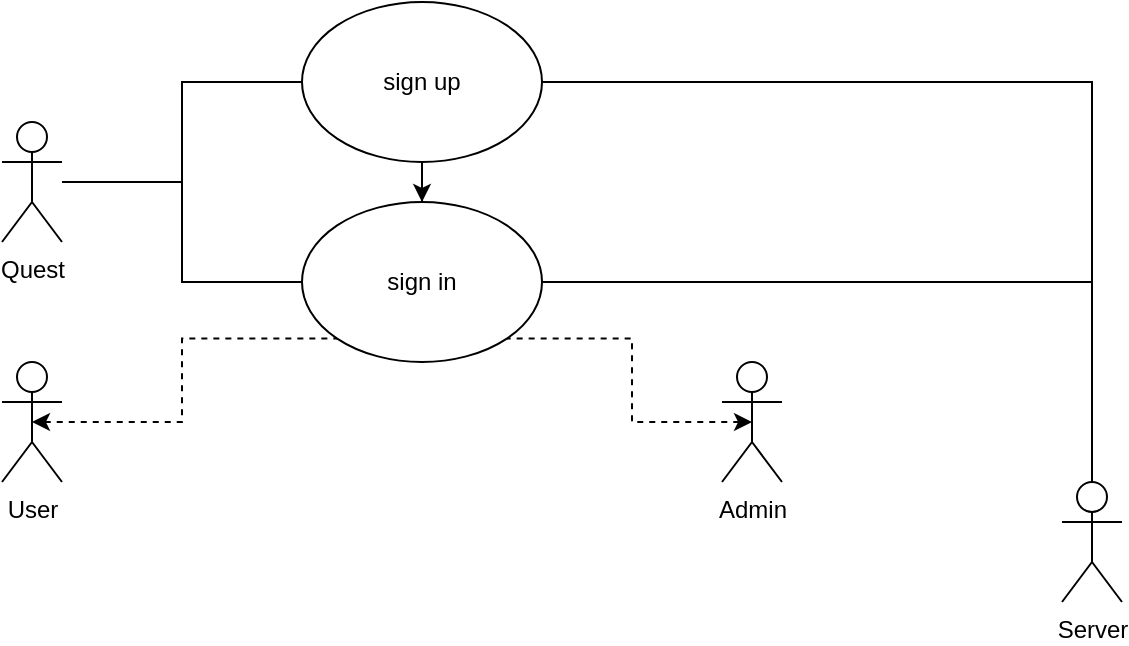 <mxfile version="24.7.17">
  <diagram name="Страница — 1" id="BpKFAWnlAb8OdltTxyLQ">
    <mxGraphModel dx="794" dy="422" grid="1" gridSize="10" guides="1" tooltips="1" connect="1" arrows="1" fold="1" page="1" pageScale="1" pageWidth="827" pageHeight="1169" math="0" shadow="0">
      <root>
        <mxCell id="0" />
        <mxCell id="1" parent="0" />
        <mxCell id="UnL7bpIbRbanb6nbNbBb-1" value="Quest" style="shape=umlActor;verticalLabelPosition=bottom;verticalAlign=top;html=1;outlineConnect=0;" vertex="1" parent="1">
          <mxGeometry x="100" y="70" width="30" height="60" as="geometry" />
        </mxCell>
        <mxCell id="UnL7bpIbRbanb6nbNbBb-20" style="edgeStyle=orthogonalEdgeStyle;rounded=0;orthogonalLoop=1;jettySize=auto;html=1;exitX=0.5;exitY=0.5;exitDx=0;exitDy=0;exitPerimeter=0;entryX=0;entryY=1;entryDx=0;entryDy=0;startArrow=classic;startFill=1;endArrow=none;endFill=0;dashed=1;" edge="1" parent="1" source="UnL7bpIbRbanb6nbNbBb-2" target="UnL7bpIbRbanb6nbNbBb-10">
          <mxGeometry relative="1" as="geometry" />
        </mxCell>
        <mxCell id="UnL7bpIbRbanb6nbNbBb-2" value="User" style="shape=umlActor;verticalLabelPosition=bottom;verticalAlign=top;html=1;outlineConnect=0;" vertex="1" parent="1">
          <mxGeometry x="100" y="190" width="30" height="60" as="geometry" />
        </mxCell>
        <mxCell id="UnL7bpIbRbanb6nbNbBb-21" style="edgeStyle=orthogonalEdgeStyle;rounded=0;orthogonalLoop=1;jettySize=auto;html=1;exitX=0.5;exitY=0.5;exitDx=0;exitDy=0;exitPerimeter=0;entryX=1;entryY=1;entryDx=0;entryDy=0;startArrow=classic;startFill=1;endArrow=none;endFill=0;dashed=1;" edge="1" parent="1" source="UnL7bpIbRbanb6nbNbBb-3" target="UnL7bpIbRbanb6nbNbBb-10">
          <mxGeometry relative="1" as="geometry" />
        </mxCell>
        <mxCell id="UnL7bpIbRbanb6nbNbBb-3" value="Admin" style="shape=umlActor;verticalLabelPosition=bottom;verticalAlign=top;html=1;outlineConnect=0;" vertex="1" parent="1">
          <mxGeometry x="460" y="190" width="30" height="60" as="geometry" />
        </mxCell>
        <mxCell id="UnL7bpIbRbanb6nbNbBb-11" value="" style="edgeStyle=orthogonalEdgeStyle;rounded=0;orthogonalLoop=1;jettySize=auto;html=1;startArrow=none;startFill=0;endArrow=none;endFill=0;" edge="1" parent="1" source="UnL7bpIbRbanb6nbNbBb-9" target="UnL7bpIbRbanb6nbNbBb-1">
          <mxGeometry relative="1" as="geometry" />
        </mxCell>
        <mxCell id="UnL7bpIbRbanb6nbNbBb-17" value="" style="edgeStyle=orthogonalEdgeStyle;rounded=0;orthogonalLoop=1;jettySize=auto;html=1;endArrow=none;endFill=0;" edge="1" parent="1" source="UnL7bpIbRbanb6nbNbBb-9" target="UnL7bpIbRbanb6nbNbBb-14">
          <mxGeometry relative="1" as="geometry" />
        </mxCell>
        <mxCell id="UnL7bpIbRbanb6nbNbBb-9" value="sign up" style="ellipse;whiteSpace=wrap;html=1;" vertex="1" parent="1">
          <mxGeometry x="250" y="10" width="120" height="80" as="geometry" />
        </mxCell>
        <mxCell id="UnL7bpIbRbanb6nbNbBb-12" value="" style="edgeStyle=orthogonalEdgeStyle;rounded=0;orthogonalLoop=1;jettySize=auto;html=1;endArrow=none;endFill=0;" edge="1" parent="1" source="UnL7bpIbRbanb6nbNbBb-10" target="UnL7bpIbRbanb6nbNbBb-1">
          <mxGeometry relative="1" as="geometry" />
        </mxCell>
        <mxCell id="UnL7bpIbRbanb6nbNbBb-13" value="" style="edgeStyle=orthogonalEdgeStyle;rounded=0;orthogonalLoop=1;jettySize=auto;html=1;startArrow=classic;startFill=1;endArrow=none;endFill=0;" edge="1" parent="1" source="UnL7bpIbRbanb6nbNbBb-10" target="UnL7bpIbRbanb6nbNbBb-9">
          <mxGeometry relative="1" as="geometry" />
        </mxCell>
        <mxCell id="UnL7bpIbRbanb6nbNbBb-19" value="" style="edgeStyle=orthogonalEdgeStyle;rounded=0;orthogonalLoop=1;jettySize=auto;html=1;endArrow=none;endFill=0;" edge="1" parent="1" source="UnL7bpIbRbanb6nbNbBb-10" target="UnL7bpIbRbanb6nbNbBb-14">
          <mxGeometry relative="1" as="geometry" />
        </mxCell>
        <mxCell id="UnL7bpIbRbanb6nbNbBb-10" value="sign in" style="ellipse;whiteSpace=wrap;html=1;" vertex="1" parent="1">
          <mxGeometry x="250" y="110" width="120" height="80" as="geometry" />
        </mxCell>
        <mxCell id="UnL7bpIbRbanb6nbNbBb-14" value="Server" style="shape=umlActor;verticalLabelPosition=bottom;verticalAlign=top;html=1;outlineConnect=0;" vertex="1" parent="1">
          <mxGeometry x="630" y="250" width="30" height="60" as="geometry" />
        </mxCell>
      </root>
    </mxGraphModel>
  </diagram>
</mxfile>
